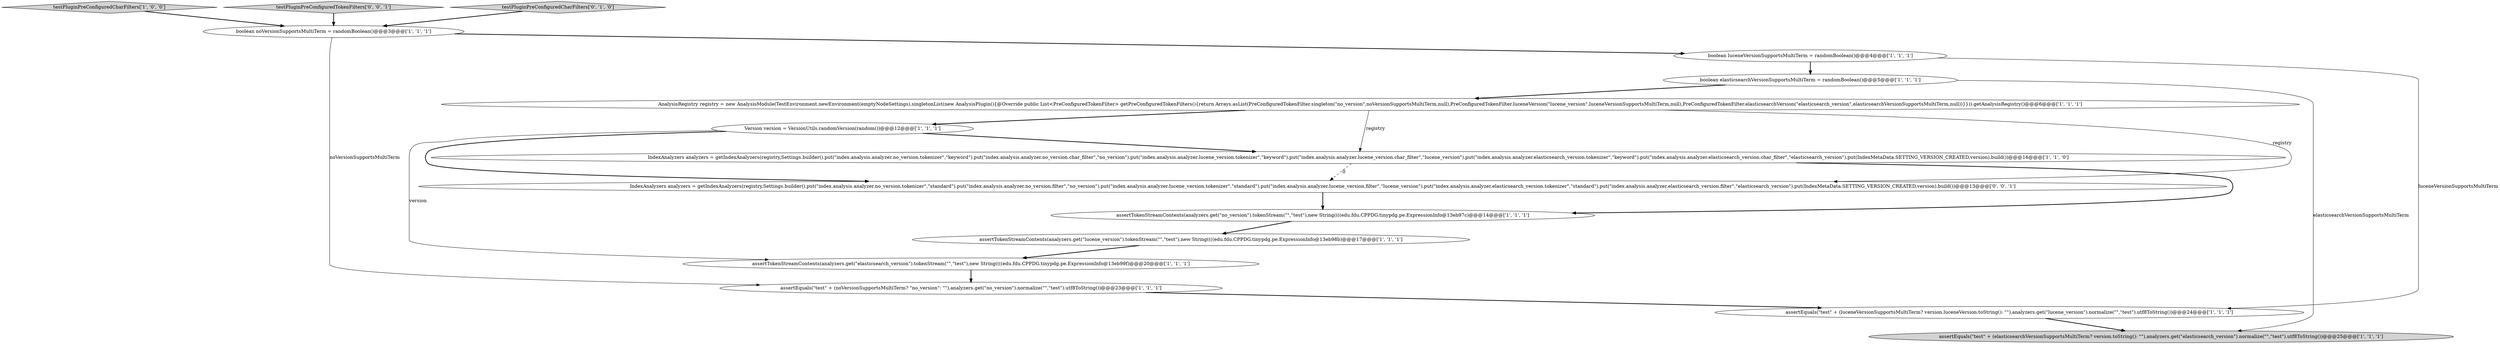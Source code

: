 digraph {
7 [style = filled, label = "assertEquals(\"test\" + (elasticsearchVersionSupportsMultiTerm? version.toString(): \"\"),analyzers.get(\"elasticsearch_version\").normalize(\"\",\"test\").utf8ToString())@@@25@@@['1', '1', '1']", fillcolor = lightgray, shape = ellipse image = "AAA0AAABBB1BBB"];
14 [style = filled, label = "IndexAnalyzers analyzers = getIndexAnalyzers(registry,Settings.builder().put(\"index.analysis.analyzer.no_version.tokenizer\",\"standard\").put(\"index.analysis.analyzer.no_version.filter\",\"no_version\").put(\"index.analysis.analyzer.lucene_version.tokenizer\",\"standard\").put(\"index.analysis.analyzer.lucene_version.filter\",\"lucene_version\").put(\"index.analysis.analyzer.elasticsearch_version.tokenizer\",\"standard\").put(\"index.analysis.analyzer.elasticsearch_version.filter\",\"elasticsearch_version\").put(IndexMetaData.SETTING_VERSION_CREATED,version).build())@@@13@@@['0', '0', '1']", fillcolor = white, shape = ellipse image = "AAA0AAABBB3BBB"];
0 [style = filled, label = "assertTokenStreamContents(analyzers.get(\"no_version\").tokenStream(\"\",\"test\"),new String((((edu.fdu.CPPDG.tinypdg.pe.ExpressionInfo@13eb97c)@@@14@@@['1', '1', '1']", fillcolor = white, shape = ellipse image = "AAA0AAABBB1BBB"];
12 [style = filled, label = "assertTokenStreamContents(analyzers.get(\"lucene_version\").tokenStream(\"\",\"test\"),new String((((edu.fdu.CPPDG.tinypdg.pe.ExpressionInfo@13eb98b)@@@17@@@['1', '1', '1']", fillcolor = white, shape = ellipse image = "AAA0AAABBB1BBB"];
8 [style = filled, label = "assertEquals(\"test\" + (luceneVersionSupportsMultiTerm? version.luceneVersion.toString(): \"\"),analyzers.get(\"lucene_version\").normalize(\"\",\"test\").utf8ToString())@@@24@@@['1', '1', '1']", fillcolor = white, shape = ellipse image = "AAA0AAABBB1BBB"];
11 [style = filled, label = "AnalysisRegistry registry = new AnalysisModule(TestEnvironment.newEnvironment(emptyNodeSettings),singletonList(new AnalysisPlugin(){@Override public List<PreConfiguredTokenFilter> getPreConfiguredTokenFilters(){return Arrays.asList(PreConfiguredTokenFilter.singleton(\"no_version\",noVersionSupportsMultiTerm,null),PreConfiguredTokenFilter.luceneVersion(\"lucene_version\",luceneVersionSupportsMultiTerm,null),PreConfiguredTokenFilter.elasticsearchVersion(\"elasticsearch_version\",elasticsearchVersionSupportsMultiTerm,null))}})).getAnalysisRegistry()@@@6@@@['1', '1', '1']", fillcolor = white, shape = ellipse image = "AAA0AAABBB1BBB"];
4 [style = filled, label = "Version version = VersionUtils.randomVersion(random())@@@12@@@['1', '1', '1']", fillcolor = white, shape = ellipse image = "AAA0AAABBB1BBB"];
10 [style = filled, label = "testPluginPreConfiguredCharFilters['1', '0', '0']", fillcolor = lightgray, shape = diamond image = "AAA0AAABBB1BBB"];
15 [style = filled, label = "testPluginPreConfiguredTokenFilters['0', '0', '1']", fillcolor = lightgray, shape = diamond image = "AAA0AAABBB3BBB"];
1 [style = filled, label = "boolean noVersionSupportsMultiTerm = randomBoolean()@@@3@@@['1', '1', '1']", fillcolor = white, shape = ellipse image = "AAA0AAABBB1BBB"];
2 [style = filled, label = "IndexAnalyzers analyzers = getIndexAnalyzers(registry,Settings.builder().put(\"index.analysis.analyzer.no_version.tokenizer\",\"keyword\").put(\"index.analysis.analyzer.no_version.char_filter\",\"no_version\").put(\"index.analysis.analyzer.lucene_version.tokenizer\",\"keyword\").put(\"index.analysis.analyzer.lucene_version.char_filter\",\"lucene_version\").put(\"index.analysis.analyzer.elasticsearch_version.tokenizer\",\"keyword\").put(\"index.analysis.analyzer.elasticsearch_version.char_filter\",\"elasticsearch_version\").put(IndexMetaData.SETTING_VERSION_CREATED,version).build())@@@16@@@['1', '1', '0']", fillcolor = white, shape = ellipse image = "AAA0AAABBB1BBB"];
5 [style = filled, label = "assertTokenStreamContents(analyzers.get(\"elasticsearch_version\").tokenStream(\"\",\"test\"),new String((((edu.fdu.CPPDG.tinypdg.pe.ExpressionInfo@13eb99f)@@@20@@@['1', '1', '1']", fillcolor = white, shape = ellipse image = "AAA0AAABBB1BBB"];
13 [style = filled, label = "testPluginPreConfiguredCharFilters['0', '1', '0']", fillcolor = lightgray, shape = diamond image = "AAA0AAABBB2BBB"];
9 [style = filled, label = "boolean elasticsearchVersionSupportsMultiTerm = randomBoolean()@@@5@@@['1', '1', '1']", fillcolor = white, shape = ellipse image = "AAA0AAABBB1BBB"];
6 [style = filled, label = "assertEquals(\"test\" + (noVersionSupportsMultiTerm? \"no_version\": \"\"),analyzers.get(\"no_version\").normalize(\"\",\"test\").utf8ToString())@@@23@@@['1', '1', '1']", fillcolor = white, shape = ellipse image = "AAA0AAABBB1BBB"];
3 [style = filled, label = "boolean luceneVersionSupportsMultiTerm = randomBoolean()@@@4@@@['1', '1', '1']", fillcolor = white, shape = ellipse image = "AAA0AAABBB1BBB"];
4->5 [style = solid, label="version"];
11->4 [style = bold, label=""];
15->1 [style = bold, label=""];
9->11 [style = bold, label=""];
11->14 [style = solid, label="registry"];
9->7 [style = solid, label="elasticsearchVersionSupportsMultiTerm"];
11->2 [style = solid, label="registry"];
3->8 [style = solid, label="luceneVersionSupportsMultiTerm"];
14->0 [style = bold, label=""];
6->8 [style = bold, label=""];
4->2 [style = bold, label=""];
10->1 [style = bold, label=""];
12->5 [style = bold, label=""];
1->3 [style = bold, label=""];
0->12 [style = bold, label=""];
2->14 [style = dashed, label="0"];
3->9 [style = bold, label=""];
4->14 [style = bold, label=""];
13->1 [style = bold, label=""];
8->7 [style = bold, label=""];
2->0 [style = bold, label=""];
5->6 [style = bold, label=""];
1->6 [style = solid, label="noVersionSupportsMultiTerm"];
}
